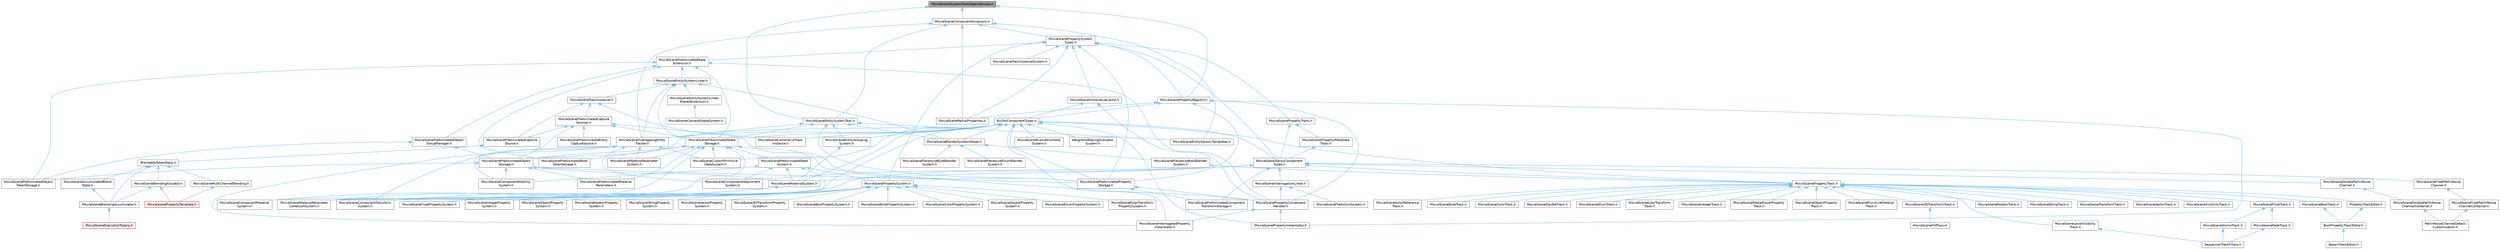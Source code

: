 digraph "MovieSceneSystemTaskDependencies.h"
{
 // INTERACTIVE_SVG=YES
 // LATEX_PDF_SIZE
  bgcolor="transparent";
  edge [fontname=Helvetica,fontsize=10,labelfontname=Helvetica,labelfontsize=10];
  node [fontname=Helvetica,fontsize=10,shape=box,height=0.2,width=0.4];
  Node1 [id="Node000001",label="MovieSceneSystemTaskDependencies.h",height=0.2,width=0.4,color="gray40", fillcolor="grey60", style="filled", fontcolor="black",tooltip=" "];
  Node1 -> Node2 [id="edge1_Node000001_Node000002",dir="back",color="steelblue1",style="solid",tooltip=" "];
  Node2 [id="Node000002",label="MovieSceneComponentAccessors.h",height=0.2,width=0.4,color="grey40", fillcolor="white", style="filled",URL="$db/d67/MovieSceneComponentAccessors_8h.html",tooltip=" "];
  Node2 -> Node3 [id="edge2_Node000002_Node000003",dir="back",color="steelblue1",style="solid",tooltip=" "];
  Node3 [id="Node000003",label="MovieSceneEntityFactoryTemplates.h",height=0.2,width=0.4,color="grey40", fillcolor="white", style="filled",URL="$de/df8/MovieSceneEntityFactoryTemplates_8h.html",tooltip=" "];
  Node2 -> Node4 [id="edge3_Node000002_Node000004",dir="back",color="steelblue1",style="solid",tooltip=" "];
  Node4 [id="Node000004",label="MovieSceneEntitySystemTask.h",height=0.2,width=0.4,color="grey40", fillcolor="white", style="filled",URL="$d5/dcb/MovieSceneEntitySystemTask_8h.html",tooltip=" "];
  Node4 -> Node5 [id="edge4_Node000004_Node000005",dir="back",color="steelblue1",style="solid",tooltip=" "];
  Node5 [id="Node000005",label="MovieSceneBlenderSystemHelper.h",height=0.2,width=0.4,color="grey40", fillcolor="white", style="filled",URL="$d5/d47/MovieSceneBlenderSystemHelper_8h.html",tooltip=" "];
  Node5 -> Node6 [id="edge5_Node000005_Node000006",dir="back",color="steelblue1",style="solid",tooltip=" "];
  Node6 [id="Node000006",label="MovieScenePiecewiseBoolBlender\lSystem.h",height=0.2,width=0.4,color="grey40", fillcolor="white", style="filled",URL="$d7/d27/MovieScenePiecewiseBoolBlenderSystem_8h.html",tooltip=" "];
  Node6 -> Node7 [id="edge6_Node000006_Node000007",dir="back",color="steelblue1",style="solid",tooltip=" "];
  Node7 [id="Node000007",label="MovieScenePropertyTrack.h",height=0.2,width=0.4,color="grey40", fillcolor="white", style="filled",URL="$da/d0c/MovieScenePropertyTrack_8h.html",tooltip=" "];
  Node7 -> Node8 [id="edge7_Node000007_Node000008",dir="back",color="steelblue1",style="solid",tooltip=" "];
  Node8 [id="Node000008",label="MovieScene3DTransformTrack.h",height=0.2,width=0.4,color="grey40", fillcolor="white", style="filled",URL="$d9/d06/MovieScene3DTransformTrack_8h.html",tooltip=" "];
  Node8 -> Node9 [id="edge8_Node000008_Node000009",dir="back",color="steelblue1",style="solid",tooltip=" "];
  Node9 [id="Node000009",label="MovieSceneHitProxy.h",height=0.2,width=0.4,color="grey40", fillcolor="white", style="filled",URL="$d0/d01/MovieSceneHitProxy_8h.html",tooltip=" "];
  Node7 -> Node10 [id="edge9_Node000007_Node000010",dir="back",color="steelblue1",style="solid",tooltip=" "];
  Node10 [id="Node000010",label="MovieSceneActorReference\lTrack.h",height=0.2,width=0.4,color="grey40", fillcolor="white", style="filled",URL="$d9/d9b/MovieSceneActorReferenceTrack_8h.html",tooltip=" "];
  Node7 -> Node11 [id="edge10_Node000007_Node000011",dir="back",color="steelblue1",style="solid",tooltip=" "];
  Node11 [id="Node000011",label="MovieSceneBoolTrack.h",height=0.2,width=0.4,color="grey40", fillcolor="white", style="filled",URL="$d7/ddf/MovieSceneBoolTrack_8h.html",tooltip=" "];
  Node11 -> Node12 [id="edge11_Node000011_Node000012",dir="back",color="steelblue1",style="solid",tooltip=" "];
  Node12 [id="Node000012",label="BoolPropertyTrackEditor.h",height=0.2,width=0.4,color="grey40", fillcolor="white", style="filled",URL="$db/d07/BoolPropertyTrackEditor_8h.html",tooltip=" "];
  Node12 -> Node13 [id="edge12_Node000012_Node000013",dir="back",color="steelblue1",style="solid",tooltip=" "];
  Node13 [id="Node000013",label="SpawnTrackEditor.h",height=0.2,width=0.4,color="grey40", fillcolor="white", style="filled",URL="$d5/dac/SpawnTrackEditor_8h.html",tooltip=" "];
  Node7 -> Node14 [id="edge13_Node000007_Node000014",dir="back",color="steelblue1",style="solid",tooltip=" "];
  Node14 [id="Node000014",label="MovieSceneByteTrack.h",height=0.2,width=0.4,color="grey40", fillcolor="white", style="filled",URL="$dc/d79/MovieSceneByteTrack_8h.html",tooltip=" "];
  Node7 -> Node15 [id="edge14_Node000007_Node000015",dir="back",color="steelblue1",style="solid",tooltip=" "];
  Node15 [id="Node000015",label="MovieSceneColorTrack.h",height=0.2,width=0.4,color="grey40", fillcolor="white", style="filled",URL="$d8/df9/MovieSceneColorTrack_8h.html",tooltip=" "];
  Node7 -> Node16 [id="edge15_Node000007_Node000016",dir="back",color="steelblue1",style="solid",tooltip=" "];
  Node16 [id="Node000016",label="MovieSceneDoubleTrack.h",height=0.2,width=0.4,color="grey40", fillcolor="white", style="filled",URL="$de/d31/MovieSceneDoubleTrack_8h.html",tooltip=" "];
  Node7 -> Node17 [id="edge16_Node000007_Node000017",dir="back",color="steelblue1",style="solid",tooltip=" "];
  Node17 [id="Node000017",label="MovieSceneEnumTrack.h",height=0.2,width=0.4,color="grey40", fillcolor="white", style="filled",URL="$d6/d95/MovieSceneEnumTrack_8h.html",tooltip=" "];
  Node7 -> Node18 [id="edge17_Node000007_Node000018",dir="back",color="steelblue1",style="solid",tooltip=" "];
  Node18 [id="Node000018",label="MovieSceneEulerTransform\lTrack.h",height=0.2,width=0.4,color="grey40", fillcolor="white", style="filled",URL="$d7/d3a/MovieSceneEulerTransformTrack_8h.html",tooltip=" "];
  Node7 -> Node19 [id="edge18_Node000007_Node000019",dir="back",color="steelblue1",style="solid",tooltip=" "];
  Node19 [id="Node000019",label="MovieSceneFloatTrack.h",height=0.2,width=0.4,color="grey40", fillcolor="white", style="filled",URL="$dc/d88/MovieSceneFloatTrack_8h.html",tooltip=" "];
  Node19 -> Node20 [id="edge19_Node000019_Node000020",dir="back",color="steelblue1",style="solid",tooltip=" "];
  Node20 [id="Node000020",label="MovieSceneFadeTrack.h",height=0.2,width=0.4,color="grey40", fillcolor="white", style="filled",URL="$d3/dd6/MovieSceneFadeTrack_8h.html",tooltip=" "];
  Node20 -> Node21 [id="edge20_Node000020_Node000021",dir="back",color="steelblue1",style="solid",tooltip=" "];
  Node21 [id="Node000021",label="SequencerTrackFilters.h",height=0.2,width=0.4,color="grey40", fillcolor="white", style="filled",URL="$df/d72/SequencerTrackFilters_8h.html",tooltip=" "];
  Node19 -> Node22 [id="edge21_Node000019_Node000022",dir="back",color="steelblue1",style="solid",tooltip=" "];
  Node22 [id="Node000022",label="MovieSceneSlomoTrack.h",height=0.2,width=0.4,color="grey40", fillcolor="white", style="filled",URL="$d3/d88/MovieSceneSlomoTrack_8h.html",tooltip=" "];
  Node22 -> Node21 [id="edge22_Node000022_Node000021",dir="back",color="steelblue1",style="solid",tooltip=" "];
  Node7 -> Node23 [id="edge23_Node000007_Node000023",dir="back",color="steelblue1",style="solid",tooltip=" "];
  Node23 [id="Node000023",label="MovieSceneIntegerTrack.h",height=0.2,width=0.4,color="grey40", fillcolor="white", style="filled",URL="$d9/d1a/MovieSceneIntegerTrack_8h.html",tooltip=" "];
  Node7 -> Node24 [id="edge24_Node000007_Node000024",dir="back",color="steelblue1",style="solid",tooltip=" "];
  Node24 [id="Node000024",label="MovieSceneLevelVisibility\lTrack.h",height=0.2,width=0.4,color="grey40", fillcolor="white", style="filled",URL="$d8/dae/MovieSceneLevelVisibilityTrack_8h.html",tooltip=" "];
  Node24 -> Node21 [id="edge25_Node000024_Node000021",dir="back",color="steelblue1",style="solid",tooltip=" "];
  Node7 -> Node25 [id="edge26_Node000007_Node000025",dir="back",color="steelblue1",style="solid",tooltip=" "];
  Node25 [id="Node000025",label="MovieSceneMediaPlayerProperty\lTrack.h",height=0.2,width=0.4,color="grey40", fillcolor="white", style="filled",URL="$d4/da1/MovieSceneMediaPlayerPropertyTrack_8h.html",tooltip=" "];
  Node7 -> Node26 [id="edge27_Node000007_Node000026",dir="back",color="steelblue1",style="solid",tooltip=" "];
  Node26 [id="Node000026",label="MovieSceneObjectProperty\lTrack.h",height=0.2,width=0.4,color="grey40", fillcolor="white", style="filled",URL="$dc/da9/MovieSceneObjectPropertyTrack_8h.html",tooltip=" "];
  Node7 -> Node27 [id="edge28_Node000007_Node000027",dir="back",color="steelblue1",style="solid",tooltip=" "];
  Node27 [id="Node000027",label="MovieScenePrimitiveMaterial\lTrack.h",height=0.2,width=0.4,color="grey40", fillcolor="white", style="filled",URL="$dc/dc4/MovieScenePrimitiveMaterialTrack_8h.html",tooltip=" "];
  Node7 -> Node28 [id="edge29_Node000007_Node000028",dir="back",color="steelblue1",style="solid",tooltip=" "];
  Node28 [id="Node000028",label="MovieSceneRotatorTrack.h",height=0.2,width=0.4,color="grey40", fillcolor="white", style="filled",URL="$d3/d8f/MovieSceneRotatorTrack_8h.html",tooltip=" "];
  Node7 -> Node29 [id="edge30_Node000007_Node000029",dir="back",color="steelblue1",style="solid",tooltip=" "];
  Node29 [id="Node000029",label="MovieSceneStringTrack.h",height=0.2,width=0.4,color="grey40", fillcolor="white", style="filled",URL="$dd/d54/MovieSceneStringTrack_8h.html",tooltip=" "];
  Node7 -> Node30 [id="edge31_Node000007_Node000030",dir="back",color="steelblue1",style="solid",tooltip=" "];
  Node30 [id="Node000030",label="MovieSceneTransformTrack.h",height=0.2,width=0.4,color="grey40", fillcolor="white", style="filled",URL="$df/d57/MovieSceneTransformTrack_8h.html",tooltip=" "];
  Node7 -> Node31 [id="edge32_Node000007_Node000031",dir="back",color="steelblue1",style="solid",tooltip=" "];
  Node31 [id="Node000031",label="MovieSceneVectorTrack.h",height=0.2,width=0.4,color="grey40", fillcolor="white", style="filled",URL="$d8/d5e/MovieSceneVectorTrack_8h.html",tooltip=" "];
  Node7 -> Node32 [id="edge33_Node000007_Node000032",dir="back",color="steelblue1",style="solid",tooltip=" "];
  Node32 [id="Node000032",label="MovieSceneVisibilityTrack.h",height=0.2,width=0.4,color="grey40", fillcolor="white", style="filled",URL="$dd/d5e/MovieSceneVisibilityTrack_8h.html",tooltip=" "];
  Node7 -> Node33 [id="edge34_Node000007_Node000033",dir="back",color="steelblue1",style="solid",tooltip=" "];
  Node33 [id="Node000033",label="PropertyTrackEditor.h",height=0.2,width=0.4,color="grey40", fillcolor="white", style="filled",URL="$da/d9a/PropertyTrackEditor_8h.html",tooltip=" "];
  Node33 -> Node12 [id="edge35_Node000033_Node000012",dir="back",color="steelblue1",style="solid",tooltip=" "];
  Node5 -> Node34 [id="edge36_Node000005_Node000034",dir="back",color="steelblue1",style="solid",tooltip=" "];
  Node34 [id="Node000034",label="MovieScenePiecewiseByteBlender\lSystem.h",height=0.2,width=0.4,color="grey40", fillcolor="white", style="filled",URL="$d7/dde/MovieScenePiecewiseByteBlenderSystem_8h.html",tooltip=" "];
  Node5 -> Node35 [id="edge37_Node000005_Node000035",dir="back",color="steelblue1",style="solid",tooltip=" "];
  Node35 [id="Node000035",label="MovieScenePiecewiseEnumBlender\lSystem.h",height=0.2,width=0.4,color="grey40", fillcolor="white", style="filled",URL="$d4/dfe/MovieScenePiecewiseEnumBlenderSystem_8h.html",tooltip=" "];
  Node4 -> Node3 [id="edge38_Node000004_Node000003",dir="back",color="steelblue1",style="solid",tooltip=" "];
  Node4 -> Node36 [id="edge39_Node000004_Node000036",dir="back",color="steelblue1",style="solid",tooltip=" "];
  Node36 [id="Node000036",label="MovieSceneEntityGrouping\lSystem.h",height=0.2,width=0.4,color="grey40", fillcolor="white", style="filled",URL="$d6/dce/MovieSceneEntityGroupingSystem_8h.html",tooltip=" "];
  Node36 -> Node37 [id="edge40_Node000036_Node000037",dir="back",color="steelblue1",style="solid",tooltip=" "];
  Node37 [id="Node000037",label="MovieSceneMaterialSystem.h",height=0.2,width=0.4,color="grey40", fillcolor="white", style="filled",URL="$d2/d2f/MovieSceneMaterialSystem_8h.html",tooltip=" "];
  Node37 -> Node38 [id="edge41_Node000037_Node000038",dir="back",color="steelblue1",style="solid",tooltip=" "];
  Node38 [id="Node000038",label="MovieSceneComponentMaterial\lSystem.h",height=0.2,width=0.4,color="grey40", fillcolor="white", style="filled",URL="$d7/d7c/MovieSceneComponentMaterialSystem_8h.html",tooltip=" "];
  Node37 -> Node39 [id="edge42_Node000037_Node000039",dir="back",color="steelblue1",style="solid",tooltip=" "];
  Node39 [id="Node000039",label="MovieSceneMaterialParameter\lCollectionSystem.h",height=0.2,width=0.4,color="grey40", fillcolor="white", style="filled",URL="$d4/d18/MovieSceneMaterialParameterCollectionSystem_8h.html",tooltip=" "];
  Node4 -> Node40 [id="edge43_Node000004_Node000040",dir="back",color="steelblue1",style="solid",tooltip=" "];
  Node40 [id="Node000040",label="MovieSceneOverlappingEntity\lTracker.h",height=0.2,width=0.4,color="grey40", fillcolor="white", style="filled",URL="$db/d41/MovieSceneOverlappingEntityTracker_8h.html",tooltip=" "];
  Node40 -> Node41 [id="edge44_Node000040_Node000041",dir="back",color="steelblue1",style="solid",tooltip=" "];
  Node41 [id="Node000041",label="MovieSceneComponentAttachment\lSystem.h",height=0.2,width=0.4,color="grey40", fillcolor="white", style="filled",URL="$d9/db3/MovieSceneComponentAttachmentSystem_8h.html",tooltip=" "];
  Node40 -> Node42 [id="edge45_Node000040_Node000042",dir="back",color="steelblue1",style="solid",tooltip=" "];
  Node42 [id="Node000042",label="MovieSceneComponentMobility\lSystem.h",height=0.2,width=0.4,color="grey40", fillcolor="white", style="filled",URL="$d7/dca/MovieSceneComponentMobilitySystem_8h.html",tooltip=" "];
  Node40 -> Node43 [id="edge46_Node000040_Node000043",dir="back",color="steelblue1",style="solid",tooltip=" "];
  Node43 [id="Node000043",label="MovieSceneComponentTransform\lSystem.h",height=0.2,width=0.4,color="grey40", fillcolor="white", style="filled",URL="$d1/d3e/MovieSceneComponentTransformSystem_8h.html",tooltip=" "];
  Node40 -> Node44 [id="edge47_Node000040_Node000044",dir="back",color="steelblue1",style="solid",tooltip=" "];
  Node44 [id="Node000044",label="MovieSceneCustomPrimitive\lDataSystem.h",height=0.2,width=0.4,color="grey40", fillcolor="white", style="filled",URL="$d1/da0/MovieSceneCustomPrimitiveDataSystem_8h.html",tooltip=" "];
  Node40 -> Node45 [id="edge48_Node000040_Node000045",dir="back",color="steelblue1",style="solid",tooltip=" "];
  Node45 [id="Node000045",label="MovieSceneInterrogatedProperty\lInstantiator.h",height=0.2,width=0.4,color="grey40", fillcolor="white", style="filled",URL="$df/d43/MovieSceneInterrogatedPropertyInstantiator_8h.html",tooltip=" "];
  Node40 -> Node46 [id="edge49_Node000040_Node000046",dir="back",color="steelblue1",style="solid",tooltip=" "];
  Node46 [id="Node000046",label="MovieSceneMaterialParameter\lSystem.h",height=0.2,width=0.4,color="grey40", fillcolor="white", style="filled",URL="$d9/d38/MovieSceneMaterialParameterSystem_8h.html",tooltip=" "];
  Node4 -> Node47 [id="edge50_Node000004_Node000047",dir="back",color="steelblue1",style="solid",tooltip=" "];
  Node47 [id="Node000047",label="MovieScenePreAnimatedProperty\lStorage.h",height=0.2,width=0.4,color="grey40", fillcolor="white", style="filled",URL="$de/d55/MovieScenePreAnimatedPropertyStorage_8h.html",tooltip=" "];
  Node47 -> Node48 [id="edge51_Node000047_Node000048",dir="back",color="steelblue1",style="solid",tooltip=" "];
  Node48 [id="Node000048",label="MovieScenePreAnimatedComponent\lTransformStorage.h",height=0.2,width=0.4,color="grey40", fillcolor="white", style="filled",URL="$d9/d84/MovieScenePreAnimatedComponentTransformStorage_8h.html",tooltip=" "];
  Node47 -> Node49 [id="edge52_Node000047_Node000049",dir="back",color="steelblue1",style="solid",tooltip=" "];
  Node49 [id="Node000049",label="MovieScenePropertyComponent\lHandler.h",height=0.2,width=0.4,color="grey40", fillcolor="white", style="filled",URL="$d1/d1c/MovieScenePropertyComponentHandler_8h.html",tooltip=" "];
  Node49 -> Node45 [id="edge53_Node000049_Node000045",dir="back",color="steelblue1",style="solid",tooltip=" "];
  Node49 -> Node50 [id="edge54_Node000049_Node000050",dir="back",color="steelblue1",style="solid",tooltip=" "];
  Node50 [id="Node000050",label="MovieScenePropertyInstantiator.h",height=0.2,width=0.4,color="grey40", fillcolor="white", style="filled",URL="$d2/ddc/MovieScenePropertyInstantiator_8h.html",tooltip=" "];
  Node4 -> Node51 [id="edge55_Node000004_Node000051",dir="back",color="steelblue1",style="solid",tooltip=" "];
  Node51 [id="Node000051",label="MovieScenePreAnimatedState\lStorage.h",height=0.2,width=0.4,color="grey40", fillcolor="white", style="filled",URL="$db/d56/MovieScenePreAnimatedStateStorage_8h.html",tooltip=" "];
  Node51 -> Node38 [id="edge56_Node000051_Node000038",dir="back",color="steelblue1",style="solid",tooltip=" "];
  Node51 -> Node44 [id="edge57_Node000051_Node000044",dir="back",color="steelblue1",style="solid",tooltip=" "];
  Node51 -> Node39 [id="edge58_Node000051_Node000039",dir="back",color="steelblue1",style="solid",tooltip=" "];
  Node51 -> Node46 [id="edge59_Node000051_Node000046",dir="back",color="steelblue1",style="solid",tooltip=" "];
  Node51 -> Node52 [id="edge60_Node000051_Node000052",dir="back",color="steelblue1",style="solid",tooltip=" "];
  Node52 [id="Node000052",label="MovieScenePreAnimatedMaterial\lParameters.h",height=0.2,width=0.4,color="grey40", fillcolor="white", style="filled",URL="$d9/dac/MovieScenePreAnimatedMaterialParameters_8h.html",tooltip=" "];
  Node51 -> Node53 [id="edge61_Node000051_Node000053",dir="back",color="steelblue1",style="solid",tooltip=" "];
  Node53 [id="Node000053",label="MovieScenePreAnimatedObject\lStorage.h",height=0.2,width=0.4,color="grey40", fillcolor="white", style="filled",URL="$d1/dc5/MovieScenePreAnimatedObjectStorage_8h.html",tooltip=" "];
  Node53 -> Node42 [id="edge62_Node000053_Node000042",dir="back",color="steelblue1",style="solid",tooltip=" "];
  Node53 -> Node37 [id="edge63_Node000053_Node000037",dir="back",color="steelblue1",style="solid",tooltip=" "];
  Node53 -> Node52 [id="edge64_Node000053_Node000052",dir="back",color="steelblue1",style="solid",tooltip=" "];
  Node53 -> Node54 [id="edge65_Node000053_Node000054",dir="back",color="steelblue1",style="solid",tooltip=" "];
  Node54 [id="Node000054",label="MovieScenePreAnimatedObject\lTokenStorage.h",height=0.2,width=0.4,color="grey40", fillcolor="white", style="filled",URL="$dc/d07/MovieScenePreAnimatedObjectTokenStorage_8h.html",tooltip=" "];
  Node53 -> Node47 [id="edge66_Node000053_Node000047",dir="back",color="steelblue1",style="solid",tooltip=" "];
  Node51 -> Node55 [id="edge67_Node000051_Node000055",dir="back",color="steelblue1",style="solid",tooltip=" "];
  Node55 [id="Node000055",label="MovieScenePreAnimatedRoot\lTokenStorage.h",height=0.2,width=0.4,color="grey40", fillcolor="white", style="filled",URL="$d1/db6/MovieScenePreAnimatedRootTokenStorage_8h.html",tooltip=" "];
  Node51 -> Node56 [id="edge68_Node000051_Node000056",dir="back",color="steelblue1",style="solid",tooltip=" "];
  Node56 [id="Node000056",label="MovieScenePreAnimatedState\lSystem.h",height=0.2,width=0.4,color="grey40", fillcolor="white", style="filled",URL="$df/d2d/MovieScenePreAnimatedStateSystem_8h.html",tooltip=" "];
  Node56 -> Node41 [id="edge69_Node000056_Node000041",dir="back",color="steelblue1",style="solid",tooltip=" "];
  Node56 -> Node42 [id="edge70_Node000056_Node000042",dir="back",color="steelblue1",style="solid",tooltip=" "];
  Node56 -> Node43 [id="edge71_Node000056_Node000043",dir="back",color="steelblue1",style="solid",tooltip=" "];
  Node56 -> Node37 [id="edge72_Node000056_Node000037",dir="back",color="steelblue1",style="solid",tooltip=" "];
  Node56 -> Node57 [id="edge73_Node000056_Node000057",dir="back",color="steelblue1",style="solid",tooltip=" "];
  Node57 [id="Node000057",label="MovieScenePropertySystem.h",height=0.2,width=0.4,color="grey40", fillcolor="white", style="filled",URL="$dd/d75/MovieScenePropertySystem_8h.html",tooltip=" "];
  Node57 -> Node58 [id="edge74_Node000057_Node000058",dir="back",color="steelblue1",style="solid",tooltip=" "];
  Node58 [id="Node000058",label="MovieScene3DTransformProperty\lSystem.h",height=0.2,width=0.4,color="grey40", fillcolor="white", style="filled",URL="$dc/d97/MovieScene3DTransformPropertySystem_8h.html",tooltip=" "];
  Node57 -> Node59 [id="edge75_Node000057_Node000059",dir="back",color="steelblue1",style="solid",tooltip=" "];
  Node59 [id="Node000059",label="MovieSceneBoolPropertySystem.h",height=0.2,width=0.4,color="grey40", fillcolor="white", style="filled",URL="$d4/d0f/MovieSceneBoolPropertySystem_8h.html",tooltip=" "];
  Node57 -> Node60 [id="edge76_Node000057_Node000060",dir="back",color="steelblue1",style="solid",tooltip=" "];
  Node60 [id="Node000060",label="MovieSceneBytePropertySystem.h",height=0.2,width=0.4,color="grey40", fillcolor="white", style="filled",URL="$d7/d22/MovieSceneBytePropertySystem_8h.html",tooltip=" "];
  Node57 -> Node61 [id="edge77_Node000057_Node000061",dir="back",color="steelblue1",style="solid",tooltip=" "];
  Node61 [id="Node000061",label="MovieSceneColorPropertySystem.h",height=0.2,width=0.4,color="grey40", fillcolor="white", style="filled",URL="$d4/d03/MovieSceneColorPropertySystem_8h.html",tooltip=" "];
  Node57 -> Node43 [id="edge78_Node000057_Node000043",dir="back",color="steelblue1",style="solid",tooltip=" "];
  Node57 -> Node62 [id="edge79_Node000057_Node000062",dir="back",color="steelblue1",style="solid",tooltip=" "];
  Node62 [id="Node000062",label="MovieSceneDoubleProperty\lSystem.h",height=0.2,width=0.4,color="grey40", fillcolor="white", style="filled",URL="$df/d84/MovieSceneDoublePropertySystem_8h.html",tooltip=" "];
  Node57 -> Node63 [id="edge80_Node000057_Node000063",dir="back",color="steelblue1",style="solid",tooltip=" "];
  Node63 [id="Node000063",label="MovieSceneEnumPropertySystem.h",height=0.2,width=0.4,color="grey40", fillcolor="white", style="filled",URL="$d7/dc8/MovieSceneEnumPropertySystem_8h.html",tooltip=" "];
  Node57 -> Node64 [id="edge81_Node000057_Node000064",dir="back",color="steelblue1",style="solid",tooltip=" "];
  Node64 [id="Node000064",label="MovieSceneEulerTransform\lPropertySystem.h",height=0.2,width=0.4,color="grey40", fillcolor="white", style="filled",URL="$dd/d14/MovieSceneEulerTransformPropertySystem_8h.html",tooltip=" "];
  Node57 -> Node65 [id="edge82_Node000057_Node000065",dir="back",color="steelblue1",style="solid",tooltip=" "];
  Node65 [id="Node000065",label="MovieSceneFloatPropertySystem.h",height=0.2,width=0.4,color="grey40", fillcolor="white", style="filled",URL="$d0/de6/MovieSceneFloatPropertySystem_8h.html",tooltip=" "];
  Node57 -> Node66 [id="edge83_Node000057_Node000066",dir="back",color="steelblue1",style="solid",tooltip=" "];
  Node66 [id="Node000066",label="MovieSceneIntegerProperty\lSystem.h",height=0.2,width=0.4,color="grey40", fillcolor="white", style="filled",URL="$d3/d1a/MovieSceneIntegerPropertySystem_8h.html",tooltip=" "];
  Node57 -> Node67 [id="edge84_Node000057_Node000067",dir="back",color="steelblue1",style="solid",tooltip=" "];
  Node67 [id="Node000067",label="MovieSceneObjectProperty\lSystem.h",height=0.2,width=0.4,color="grey40", fillcolor="white", style="filled",URL="$d8/d20/MovieSceneObjectPropertySystem_8h.html",tooltip=" "];
  Node57 -> Node68 [id="edge85_Node000057_Node000068",dir="back",color="steelblue1",style="solid",tooltip=" "];
  Node68 [id="Node000068",label="MovieSceneRotatorProperty\lSystem.h",height=0.2,width=0.4,color="grey40", fillcolor="white", style="filled",URL="$d6/d74/MovieSceneRotatorPropertySystem_8h.html",tooltip=" "];
  Node57 -> Node69 [id="edge86_Node000057_Node000069",dir="back",color="steelblue1",style="solid",tooltip=" "];
  Node69 [id="Node000069",label="MovieSceneStringProperty\lSystem.h",height=0.2,width=0.4,color="grey40", fillcolor="white", style="filled",URL="$d8/d8f/MovieSceneStringPropertySystem_8h.html",tooltip=" "];
  Node57 -> Node70 [id="edge87_Node000057_Node000070",dir="back",color="steelblue1",style="solid",tooltip=" "];
  Node70 [id="Node000070",label="MovieSceneVectorProperty\lSystem.h",height=0.2,width=0.4,color="grey40", fillcolor="white", style="filled",URL="$da/d10/MovieSceneVectorPropertySystem_8h.html",tooltip=" "];
  Node51 -> Node49 [id="edge88_Node000051_Node000049",dir="back",color="steelblue1",style="solid",tooltip=" "];
  Node2 -> Node40 [id="edge89_Node000002_Node000040",dir="back",color="steelblue1",style="solid",tooltip=" "];
  Node2 -> Node71 [id="edge90_Node000002_Node000071",dir="back",color="steelblue1",style="solid",tooltip=" "];
  Node71 [id="Node000071",label="MovieScenePartialProperties.h",height=0.2,width=0.4,color="grey40", fillcolor="white", style="filled",URL="$d8/d3c/MovieScenePartialProperties_8h.html",tooltip=" "];
  Node2 -> Node72 [id="edge91_Node000002_Node000072",dir="back",color="steelblue1",style="solid",tooltip=" "];
  Node72 [id="Node000072",label="MovieScenePropertySystem\lTypes.h",height=0.2,width=0.4,color="grey40", fillcolor="white", style="filled",URL="$d2/d09/MovieScenePropertySystemTypes_8h.html",tooltip=" "];
  Node72 -> Node73 [id="edge92_Node000072_Node000073",dir="back",color="steelblue1",style="solid",tooltip=" "];
  Node73 [id="Node000073",label="MovieSceneInitialValueCache.h",height=0.2,width=0.4,color="grey40", fillcolor="white", style="filled",URL="$d4/d7f/MovieSceneInitialValueCache_8h.html",tooltip=" "];
  Node73 -> Node74 [id="edge93_Node000073_Node000074",dir="back",color="steelblue1",style="solid",tooltip=" "];
  Node74 [id="Node000074",label="BuiltInComponentTypes.h",height=0.2,width=0.4,color="grey40", fillcolor="white", style="filled",URL="$dc/d94/BuiltInComponentTypes_8h.html",tooltip=" "];
  Node74 -> Node5 [id="edge94_Node000074_Node000005",dir="back",color="steelblue1",style="solid",tooltip=" "];
  Node74 -> Node75 [id="edge95_Node000074_Node000075",dir="back",color="steelblue1",style="solid",tooltip=" "];
  Node75 [id="Node000075",label="MovieSceneCameraCutTrack\lInstance.h",height=0.2,width=0.4,color="grey40", fillcolor="white", style="filled",URL="$d3/d37/MovieSceneCameraCutTrackInstance_8h.html",tooltip=" "];
  Node74 -> Node44 [id="edge96_Node000074_Node000044",dir="back",color="steelblue1",style="solid",tooltip=" "];
  Node74 -> Node36 [id="edge97_Node000074_Node000036",dir="back",color="steelblue1",style="solid",tooltip=" "];
  Node74 -> Node76 [id="edge98_Node000074_Node000076",dir="back",color="steelblue1",style="solid",tooltip=" "];
  Node76 [id="Node000076",label="MovieSceneEvaluationHook\lSystem.h",height=0.2,width=0.4,color="grey40", fillcolor="white", style="filled",URL="$d1/d8b/MovieSceneEvaluationHookSystem_8h.html",tooltip=" "];
  Node74 -> Node45 [id="edge99_Node000074_Node000045",dir="back",color="steelblue1",style="solid",tooltip=" "];
  Node74 -> Node39 [id="edge100_Node000074_Node000039",dir="back",color="steelblue1",style="solid",tooltip=" "];
  Node74 -> Node37 [id="edge101_Node000074_Node000037",dir="back",color="steelblue1",style="solid",tooltip=" "];
  Node74 -> Node40 [id="edge102_Node000074_Node000040",dir="back",color="steelblue1",style="solid",tooltip=" "];
  Node74 -> Node53 [id="edge103_Node000074_Node000053",dir="back",color="steelblue1",style="solid",tooltip=" "];
  Node74 -> Node47 [id="edge104_Node000074_Node000047",dir="back",color="steelblue1",style="solid",tooltip=" "];
  Node74 -> Node51 [id="edge105_Node000074_Node000051",dir="back",color="steelblue1",style="solid",tooltip=" "];
  Node74 -> Node50 [id="edge106_Node000074_Node000050",dir="back",color="steelblue1",style="solid",tooltip=" "];
  Node74 -> Node7 [id="edge107_Node000074_Node000007",dir="back",color="steelblue1",style="solid",tooltip=" "];
  Node74 -> Node77 [id="edge108_Node000074_Node000077",dir="back",color="steelblue1",style="solid",tooltip=" "];
  Node77 [id="Node000077",label="MovieSceneTracksComponent\lTypes.h",height=0.2,width=0.4,color="grey40", fillcolor="white", style="filled",URL="$d5/d6a/MovieSceneTracksComponentTypes_8h.html",tooltip=" "];
  Node77 -> Node41 [id="edge109_Node000077_Node000041",dir="back",color="steelblue1",style="solid",tooltip=" "];
  Node77 -> Node43 [id="edge110_Node000077_Node000043",dir="back",color="steelblue1",style="solid",tooltip=" "];
  Node77 -> Node78 [id="edge111_Node000077_Node000078",dir="back",color="steelblue1",style="solid",tooltip=" "];
  Node78 [id="Node000078",label="MovieSceneDoublePerlinNoise\lChannel.h",height=0.2,width=0.4,color="grey40", fillcolor="white", style="filled",URL="$d9/d50/MovieSceneDoublePerlinNoiseChannel_8h.html",tooltip=" "];
  Node78 -> Node79 [id="edge112_Node000078_Node000079",dir="back",color="steelblue1",style="solid",tooltip=" "];
  Node79 [id="Node000079",label="MovieSceneDoublePerlinNoise\lChannelContainer.h",height=0.2,width=0.4,color="grey40", fillcolor="white", style="filled",URL="$de/dae/MovieSceneDoublePerlinNoiseChannelContainer_8h.html",tooltip=" "];
  Node79 -> Node80 [id="edge113_Node000079_Node000080",dir="back",color="steelblue1",style="solid",tooltip=" "];
  Node80 [id="Node000080",label="PerlinNoiseChannelDetails\lCustomization.h",height=0.2,width=0.4,color="grey40", fillcolor="white", style="filled",URL="$d6/df3/PerlinNoiseChannelDetailsCustomization_8h.html",tooltip=" "];
  Node77 -> Node81 [id="edge114_Node000077_Node000081",dir="back",color="steelblue1",style="solid",tooltip=" "];
  Node81 [id="Node000081",label="MovieSceneFloatPerlinNoise\lChannel.h",height=0.2,width=0.4,color="grey40", fillcolor="white", style="filled",URL="$d2/d9d/MovieSceneFloatPerlinNoiseChannel_8h.html",tooltip=" "];
  Node81 -> Node82 [id="edge115_Node000081_Node000082",dir="back",color="steelblue1",style="solid",tooltip=" "];
  Node82 [id="Node000082",label="MovieSceneFloatPerlinNoise\lChannelContainer.h",height=0.2,width=0.4,color="grey40", fillcolor="white", style="filled",URL="$d6/dcb/MovieSceneFloatPerlinNoiseChannelContainer_8h.html",tooltip=" "];
  Node82 -> Node80 [id="edge116_Node000082_Node000080",dir="back",color="steelblue1",style="solid",tooltip=" "];
  Node77 -> Node83 [id="edge117_Node000077_Node000083",dir="back",color="steelblue1",style="solid",tooltip=" "];
  Node83 [id="Node000083",label="MovieSceneInterrogationLinker.h",height=0.2,width=0.4,color="grey40", fillcolor="white", style="filled",URL="$d9/d6a/MovieSceneInterrogationLinker_8h.html",tooltip=" "];
  Node83 -> Node84 [id="edge118_Node000083_Node000084",dir="back",color="steelblue1",style="solid",tooltip=" "];
  Node84 [id="Node000084",label="MovieScenePredictionSystem.h",height=0.2,width=0.4,color="grey40", fillcolor="white", style="filled",URL="$dc/d7f/MovieScenePredictionSystem_8h.html",tooltip=" "];
  Node83 -> Node49 [id="edge119_Node000083_Node000049",dir="back",color="steelblue1",style="solid",tooltip=" "];
  Node77 -> Node37 [id="edge120_Node000077_Node000037",dir="back",color="steelblue1",style="solid",tooltip=" "];
  Node77 -> Node48 [id="edge121_Node000077_Node000048",dir="back",color="steelblue1",style="solid",tooltip=" "];
  Node77 -> Node7 [id="edge122_Node000077_Node000007",dir="back",color="steelblue1",style="solid",tooltip=" "];
  Node74 -> Node85 [id="edge123_Node000074_Node000085",dir="back",color="steelblue1",style="solid",tooltip=" "];
  Node85 [id="Node000085",label="WeightAndEasingEvaluator\lSystem.h",height=0.2,width=0.4,color="grey40", fillcolor="white", style="filled",URL="$d0/d06/WeightAndEasingEvaluatorSystem_8h.html",tooltip=" "];
  Node73 -> Node49 [id="edge124_Node000073_Node000049",dir="back",color="steelblue1",style="solid",tooltip=" "];
  Node72 -> Node71 [id="edge125_Node000072_Node000071",dir="back",color="steelblue1",style="solid",tooltip=" "];
  Node72 -> Node47 [id="edge126_Node000072_Node000047",dir="back",color="steelblue1",style="solid",tooltip=" "];
  Node72 -> Node86 [id="edge127_Node000072_Node000086",dir="back",color="steelblue1",style="solid",tooltip=" "];
  Node86 [id="Node000086",label="MovieScenePreAnimatedState\lExtension.h",height=0.2,width=0.4,color="grey40", fillcolor="white", style="filled",URL="$dc/de7/MovieScenePreAnimatedStateExtension_8h.html",tooltip=" "];
  Node86 -> Node87 [id="edge128_Node000086_Node000087",dir="back",color="steelblue1",style="solid",tooltip=" "];
  Node87 [id="Node000087",label="MovieSceneEntitySystemLinker.h",height=0.2,width=0.4,color="grey40", fillcolor="white", style="filled",URL="$d9/d16/MovieSceneEntitySystemLinker_8h.html",tooltip=" "];
  Node87 -> Node5 [id="edge129_Node000087_Node000005",dir="back",color="steelblue1",style="solid",tooltip=" "];
  Node87 -> Node88 [id="edge130_Node000087_Node000088",dir="back",color="steelblue1",style="solid",tooltip=" "];
  Node88 [id="Node000088",label="MovieSceneEntitySystemLinker\lSharedExtension.h",height=0.2,width=0.4,color="grey40", fillcolor="white", style="filled",URL="$dc/df1/MovieSceneEntitySystemLinkerSharedExtension_8h.html",tooltip=" "];
  Node88 -> Node89 [id="edge131_Node000088_Node000089",dir="back",color="steelblue1",style="solid",tooltip=" "];
  Node89 [id="Node000089",label="MovieSceneCameraShakeSystem.h",height=0.2,width=0.4,color="grey40", fillcolor="white", style="filled",URL="$d2/dcc/MovieSceneCameraShakeSystem_8h.html",tooltip=" "];
  Node87 -> Node40 [id="edge132_Node000087_Node000040",dir="back",color="steelblue1",style="solid",tooltip=" "];
  Node87 -> Node51 [id="edge133_Node000087_Node000051",dir="back",color="steelblue1",style="solid",tooltip=" "];
  Node87 -> Node90 [id="edge134_Node000087_Node000090",dir="back",color="steelblue1",style="solid",tooltip=" "];
  Node90 [id="Node000090",label="MovieSceneTrackInstance.h",height=0.2,width=0.4,color="grey40", fillcolor="white", style="filled",URL="$d4/d28/MovieSceneTrackInstance_8h.html",tooltip=" "];
  Node90 -> Node75 [id="edge135_Node000090_Node000075",dir="back",color="steelblue1",style="solid",tooltip=" "];
  Node90 -> Node91 [id="edge136_Node000090_Node000091",dir="back",color="steelblue1",style="solid",tooltip=" "];
  Node91 [id="Node000091",label="MovieScenePreAnimatedCapture\lSource.h",height=0.2,width=0.4,color="grey40", fillcolor="white", style="filled",URL="$d8/dd1/MovieScenePreAnimatedCaptureSource_8h.html",tooltip=" "];
  Node91 -> Node92 [id="edge137_Node000091_Node000092",dir="back",color="steelblue1",style="solid",tooltip=" "];
  Node92 [id="Node000092",label="BlendableTokenStack.h",height=0.2,width=0.4,color="grey40", fillcolor="white", style="filled",URL="$de/d3e/BlendableTokenStack_8h.html",tooltip=" "];
  Node92 -> Node93 [id="edge138_Node000092_Node000093",dir="back",color="steelblue1",style="solid",tooltip=" "];
  Node93 [id="Node000093",label="MovieSceneAccumulatedBlend\lState.h",height=0.2,width=0.4,color="grey40", fillcolor="white", style="filled",URL="$d6/d13/MovieSceneAccumulatedBlendState_8h.html",tooltip=" "];
  Node93 -> Node94 [id="edge139_Node000093_Node000094",dir="back",color="steelblue1",style="solid",tooltip=" "];
  Node94 [id="Node000094",label="MovieSceneBlendingAccumulator.h",height=0.2,width=0.4,color="grey40", fillcolor="white", style="filled",URL="$db/dc1/MovieSceneBlendingAccumulator_8h.html",tooltip=" "];
  Node94 -> Node95 [id="edge140_Node000094_Node000095",dir="back",color="steelblue1",style="solid",tooltip=" "];
  Node95 [id="Node000095",label="MovieSceneExecutionTokens.h",height=0.2,width=0.4,color="red", fillcolor="#FFF0F0", style="filled",URL="$d7/dd2/MovieSceneExecutionTokens_8h.html",tooltip=" "];
  Node92 -> Node94 [id="edge141_Node000092_Node000094",dir="back",color="steelblue1",style="solid",tooltip=" "];
  Node92 -> Node112 [id="edge142_Node000092_Node000112",dir="back",color="steelblue1",style="solid",tooltip=" "];
  Node112 [id="Node000112",label="MovieSceneBlendingActuator.h",height=0.2,width=0.4,color="grey40", fillcolor="white", style="filled",URL="$d8/d5a/MovieSceneBlendingActuator_8h.html",tooltip=" "];
  Node112 -> Node94 [id="edge143_Node000112_Node000094",dir="back",color="steelblue1",style="solid",tooltip=" "];
  Node112 -> Node110 [id="edge144_Node000112_Node000110",dir="back",color="steelblue1",style="solid",tooltip=" "];
  Node110 [id="Node000110",label="MovieScenePropertyTemplate.h",height=0.2,width=0.4,color="red", fillcolor="#FFF0F0", style="filled",URL="$d9/d24/MovieScenePropertyTemplate_8h.html",tooltip=" "];
  Node92 -> Node113 [id="edge145_Node000092_Node000113",dir="back",color="steelblue1",style="solid",tooltip=" "];
  Node113 [id="Node000113",label="MovieSceneMultiChannelBlending.h",height=0.2,width=0.4,color="grey40", fillcolor="white", style="filled",URL="$d7/d5d/MovieSceneMultiChannelBlending_8h.html",tooltip=" "];
  Node113 -> Node110 [id="edge146_Node000113_Node000110",dir="back",color="steelblue1",style="solid",tooltip=" "];
  Node90 -> Node114 [id="edge147_Node000090_Node000114",dir="back",color="steelblue1",style="solid",tooltip=" "];
  Node114 [id="Node000114",label="MovieScenePreAnimatedCapture\lSources.h",height=0.2,width=0.4,color="grey40", fillcolor="white", style="filled",URL="$de/d2c/MovieScenePreAnimatedCaptureSources_8h.html",tooltip=" "];
  Node114 -> Node91 [id="edge148_Node000114_Node000091",dir="back",color="steelblue1",style="solid",tooltip=" "];
  Node114 -> Node115 [id="edge149_Node000114_Node000115",dir="back",color="steelblue1",style="solid",tooltip=" "];
  Node115 [id="Node000115",label="MovieScenePreAnimatedEntity\lCaptureSource.h",height=0.2,width=0.4,color="grey40", fillcolor="white", style="filled",URL="$d8/de0/MovieScenePreAnimatedEntityCaptureSource_8h.html",tooltip=" "];
  Node114 -> Node53 [id="edge150_Node000114_Node000053",dir="back",color="steelblue1",style="solid",tooltip=" "];
  Node114 -> Node47 [id="edge151_Node000114_Node000047",dir="back",color="steelblue1",style="solid",tooltip=" "];
  Node114 -> Node51 [id="edge152_Node000114_Node000051",dir="back",color="steelblue1",style="solid",tooltip=" "];
  Node86 -> Node116 [id="edge153_Node000086_Node000116",dir="back",color="steelblue1",style="solid",tooltip=" "];
  Node116 [id="Node000116",label="MovieScenePreAnimatedObject\lGroupManager.h",height=0.2,width=0.4,color="grey40", fillcolor="white", style="filled",URL="$dc/d17/MovieScenePreAnimatedObjectGroupManager_8h.html",tooltip=" "];
  Node116 -> Node53 [id="edge154_Node000116_Node000053",dir="back",color="steelblue1",style="solid",tooltip=" "];
  Node116 -> Node54 [id="edge155_Node000116_Node000054",dir="back",color="steelblue1",style="solid",tooltip=" "];
  Node86 -> Node54 [id="edge156_Node000086_Node000054",dir="back",color="steelblue1",style="solid",tooltip=" "];
  Node86 -> Node55 [id="edge157_Node000086_Node000055",dir="back",color="steelblue1",style="solid",tooltip=" "];
  Node86 -> Node51 [id="edge158_Node000086_Node000051",dir="back",color="steelblue1",style="solid",tooltip=" "];
  Node86 -> Node49 [id="edge159_Node000086_Node000049",dir="back",color="steelblue1",style="solid",tooltip=" "];
  Node72 -> Node117 [id="edge160_Node000072_Node000117",dir="back",color="steelblue1",style="solid",tooltip=" "];
  Node117 [id="Node000117",label="MovieScenePropertyRegistry.h",height=0.2,width=0.4,color="grey40", fillcolor="white", style="filled",URL="$da/d00/MovieScenePropertyRegistry_8h.html",tooltip=" "];
  Node117 -> Node74 [id="edge161_Node000117_Node000074",dir="back",color="steelblue1",style="solid",tooltip=" "];
  Node117 -> Node71 [id="edge162_Node000117_Node000071",dir="back",color="steelblue1",style="solid",tooltip=" "];
  Node117 -> Node47 [id="edge163_Node000117_Node000047",dir="back",color="steelblue1",style="solid",tooltip=" "];
  Node117 -> Node49 [id="edge164_Node000117_Node000049",dir="back",color="steelblue1",style="solid",tooltip=" "];
  Node117 -> Node50 [id="edge165_Node000117_Node000050",dir="back",color="steelblue1",style="solid",tooltip=" "];
  Node72 -> Node57 [id="edge166_Node000072_Node000057",dir="back",color="steelblue1",style="solid",tooltip=" "];
  Node72 -> Node118 [id="edge167_Node000072_Node000118",dir="back",color="steelblue1",style="solid",tooltip=" "];
  Node118 [id="Node000118",label="MovieScenePropertyTraits.h",height=0.2,width=0.4,color="grey40", fillcolor="white", style="filled",URL="$d5/d41/MovieScenePropertyTraits_8h.html",tooltip=" "];
  Node118 -> Node119 [id="edge168_Node000118_Node000119",dir="back",color="steelblue1",style="solid",tooltip=" "];
  Node119 [id="Node000119",label="MovieScenePropertyMetaData\lTraits.h",height=0.2,width=0.4,color="grey40", fillcolor="white", style="filled",URL="$d9/d58/MovieScenePropertyMetaDataTraits_8h.html",tooltip=" "];
  Node119 -> Node77 [id="edge169_Node000119_Node000077",dir="back",color="steelblue1",style="solid",tooltip=" "];
  Node118 -> Node77 [id="edge170_Node000118_Node000077",dir="back",color="steelblue1",style="solid",tooltip=" "];
  Node72 -> Node120 [id="edge171_Node000072_Node000120",dir="back",color="steelblue1",style="solid",tooltip=" "];
  Node120 [id="Node000120",label="MovieSceneTrackInstanceSystem.h",height=0.2,width=0.4,color="grey40", fillcolor="white", style="filled",URL="$d4/db7/MovieSceneTrackInstanceSystem_8h.html",tooltip=" "];
  Node72 -> Node77 [id="edge172_Node000072_Node000077",dir="back",color="steelblue1",style="solid",tooltip=" "];
  Node1 -> Node4 [id="edge173_Node000001_Node000004",dir="back",color="steelblue1",style="solid",tooltip=" "];
  Node1 -> Node117 [id="edge174_Node000001_Node000117",dir="back",color="steelblue1",style="solid",tooltip=" "];
}
